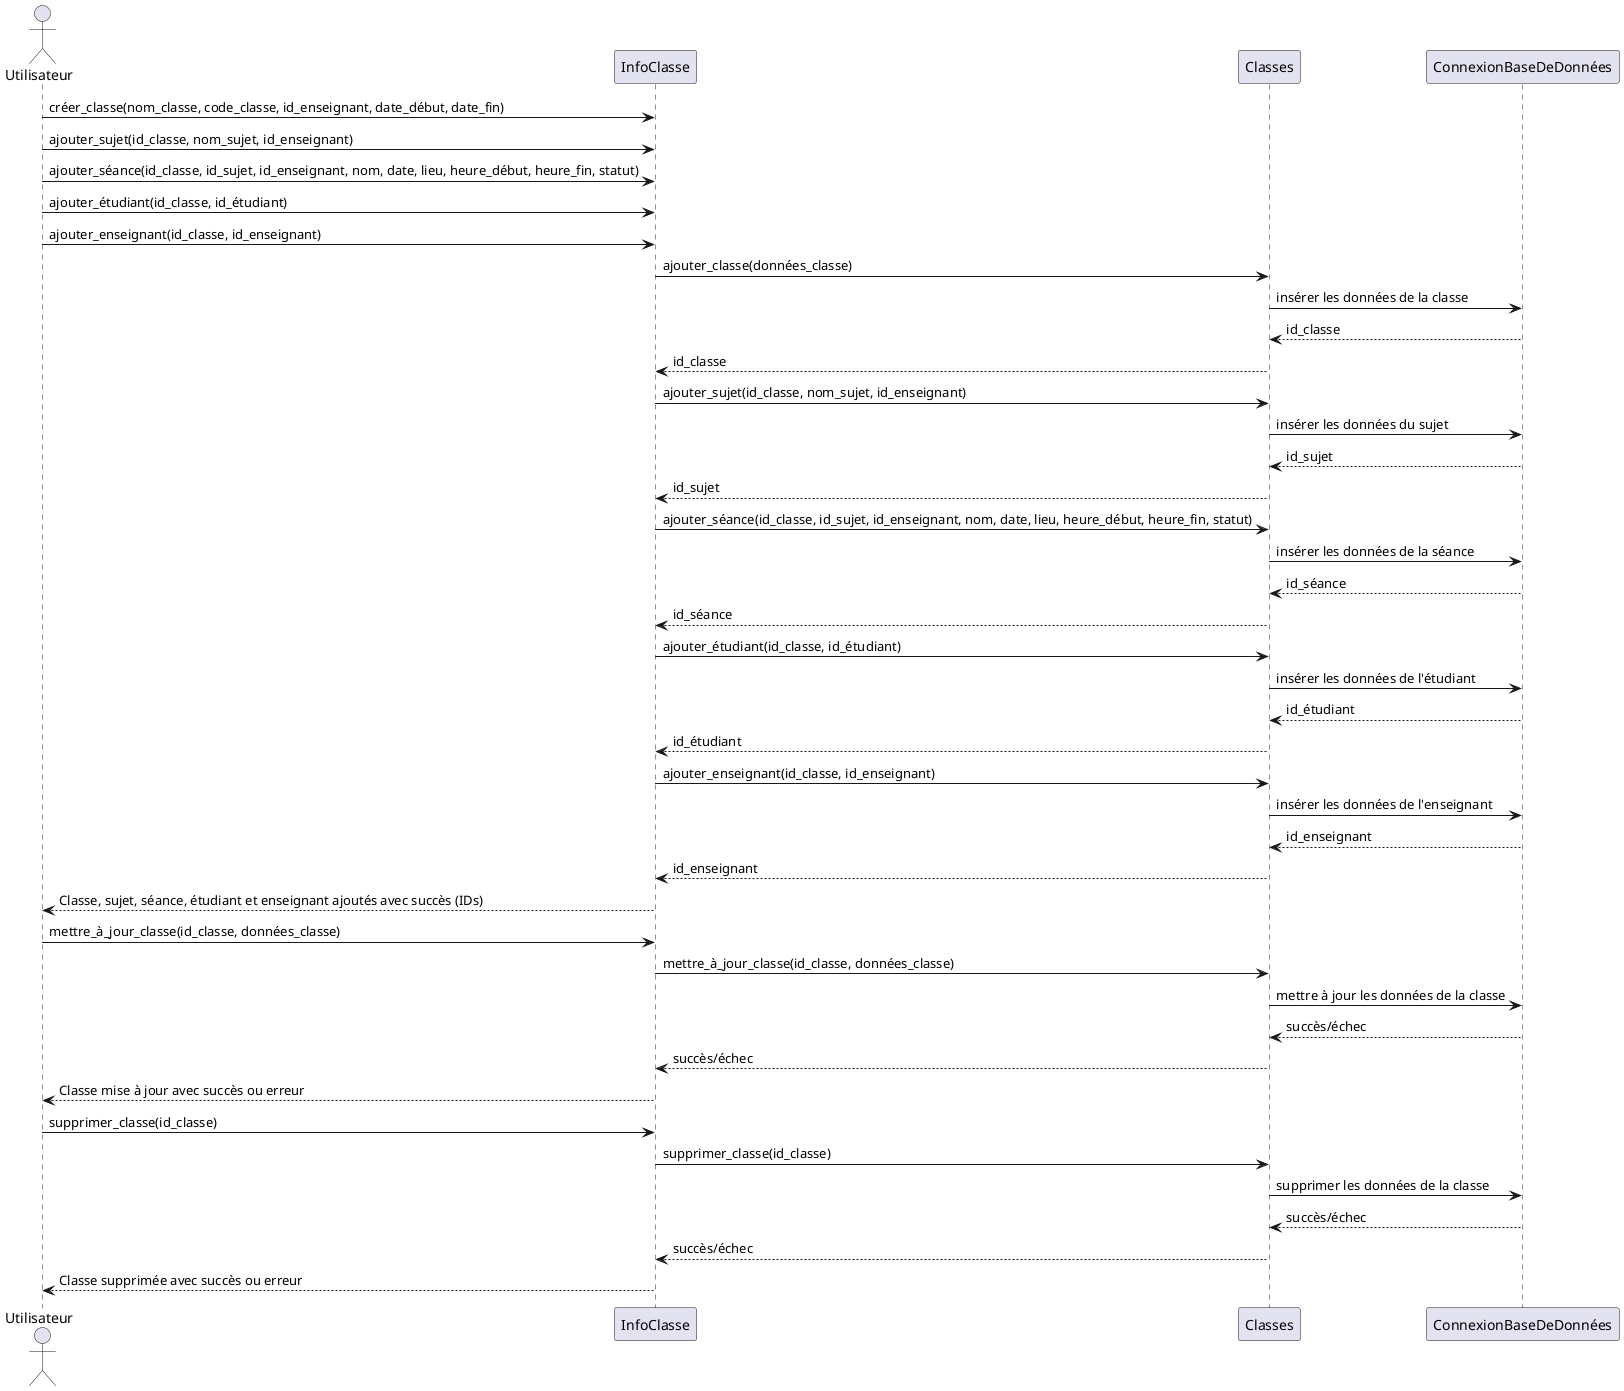 @startuml
' https://plantuml.com/sequence-diagram

actor "Utilisateur" as User
participant "InfoClasse" as CI
participant "Classes" as C
participant "ConnexionBaseDeDonnées" as DB

' Ajouter une classe, un sujet, une séance, un étudiant et un enseignant
User -> CI : créer_classe(nom_classe, code_classe, id_enseignant, date_début, date_fin)
User -> CI : ajouter_sujet(id_classe, nom_sujet, id_enseignant)
User -> CI : ajouter_séance(id_classe, id_sujet, id_enseignant, nom, date, lieu, heure_début, heure_fin, statut)
User -> CI : ajouter_étudiant(id_classe, id_étudiant)
User -> CI : ajouter_enseignant(id_classe, id_enseignant)
CI -> C : ajouter_classe(données_classe)
C -> DB : insérer les données de la classe
DB --> C : id_classe
C --> CI : id_classe
CI -> C : ajouter_sujet(id_classe, nom_sujet, id_enseignant)
C -> DB : insérer les données du sujet
DB --> C : id_sujet
C --> CI : id_sujet
CI -> C : ajouter_séance(id_classe, id_sujet, id_enseignant, nom, date, lieu, heure_début, heure_fin, statut)
C -> DB : insérer les données de la séance
DB --> C : id_séance
C --> CI : id_séance
CI -> C : ajouter_étudiant(id_classe, id_étudiant)
C -> DB : insérer les données de l'étudiant
DB --> C : id_étudiant
C --> CI : id_étudiant
CI -> C : ajouter_enseignant(id_classe, id_enseignant)
C -> DB : insérer les données de l'enseignant
DB --> C : id_enseignant
C --> CI : id_enseignant
CI --> User : Classe, sujet, séance, étudiant et enseignant ajoutés avec succès (IDs)

' Mettre à jour une classe
User -> CI : mettre_à_jour_classe(id_classe, données_classe)
CI -> C : mettre_à_jour_classe(id_classe, données_classe)
C -> DB : mettre à jour les données de la classe
DB --> C : succès/échec
C --> CI : succès/échec
CI --> User : Classe mise à jour avec succès ou erreur

' Supprimer une classe
User -> CI : supprimer_classe(id_classe)
CI -> C : supprimer_classe(id_classe)
C -> DB : supprimer les données de la classe
DB --> C : succès/échec
C --> CI : succès/échec
CI --> User : Classe supprimée avec succès ou erreur

@enduml